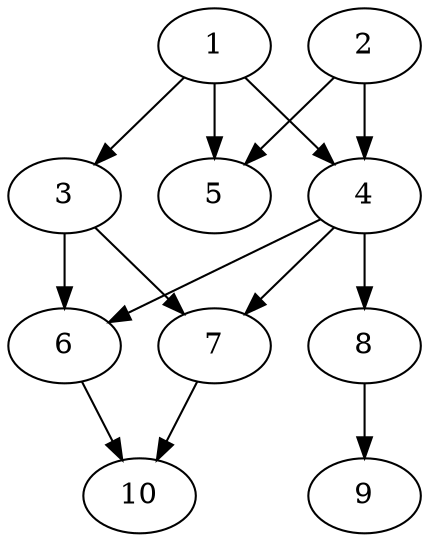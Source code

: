 // DAG automatically generated by daggen at Thu Oct  3 13:58:05 2019
// ./daggen --dot -n 10 --ccr 0.3 --fat 0.5 --regular 0.7 --density 0.9 --mindata 5242880 --maxdata 52428800 
digraph G {
  1 [size="158105600", alpha="0.19", expect_size="47431680"] 
  1 -> 3 [size ="47431680"]
  1 -> 4 [size ="47431680"]
  1 -> 5 [size ="47431680"]
  2 [size="85736107", alpha="0.01", expect_size="25720832"] 
  2 -> 4 [size ="25720832"]
  2 -> 5 [size ="25720832"]
  3 [size="37393067", alpha="0.15", expect_size="11217920"] 
  3 -> 6 [size ="11217920"]
  3 -> 7 [size ="11217920"]
  4 [size="56535040", alpha="0.13", expect_size="16960512"] 
  4 -> 6 [size ="16960512"]
  4 -> 7 [size ="16960512"]
  4 -> 8 [size ="16960512"]
  5 [size="28006400", alpha="0.05", expect_size="8401920"] 
  6 [size="105526613", alpha="0.03", expect_size="31657984"] 
  6 -> 10 [size ="31657984"]
  7 [size="114425173", alpha="0.03", expect_size="34327552"] 
  7 -> 10 [size ="34327552"]
  8 [size="72581120", alpha="0.13", expect_size="21774336"] 
  8 -> 9 [size ="21774336"]
  9 [size="36362240", alpha="0.08", expect_size="10908672"] 
  10 [size="106192213", alpha="0.01", expect_size="31857664"] 
}
